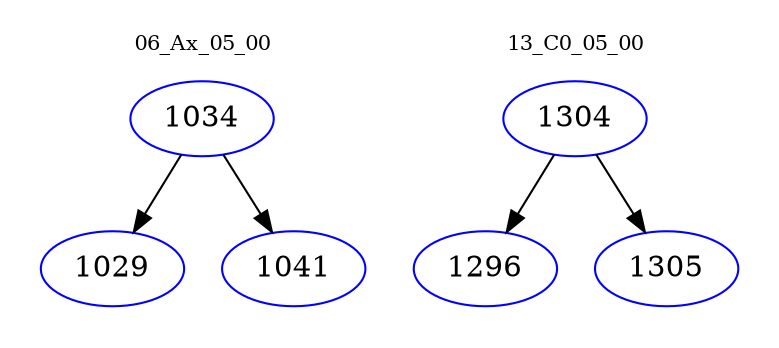 digraph{
subgraph cluster_0 {
color = white
label = "06_Ax_05_00";
fontsize=10;
T0_1034 [label="1034", color="blue"]
T0_1034 -> T0_1029 [color="black"]
T0_1029 [label="1029", color="blue"]
T0_1034 -> T0_1041 [color="black"]
T0_1041 [label="1041", color="blue"]
}
subgraph cluster_1 {
color = white
label = "13_C0_05_00";
fontsize=10;
T1_1304 [label="1304", color="blue"]
T1_1304 -> T1_1296 [color="black"]
T1_1296 [label="1296", color="blue"]
T1_1304 -> T1_1305 [color="black"]
T1_1305 [label="1305", color="blue"]
}
}
